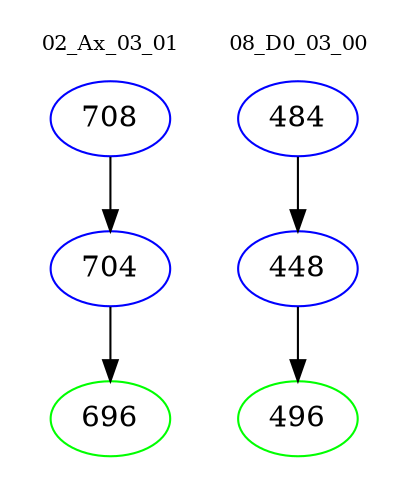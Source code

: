 digraph{
subgraph cluster_0 {
color = white
label = "02_Ax_03_01";
fontsize=10;
T0_708 [label="708", color="blue"]
T0_708 -> T0_704 [color="black"]
T0_704 [label="704", color="blue"]
T0_704 -> T0_696 [color="black"]
T0_696 [label="696", color="green"]
}
subgraph cluster_1 {
color = white
label = "08_D0_03_00";
fontsize=10;
T1_484 [label="484", color="blue"]
T1_484 -> T1_448 [color="black"]
T1_448 [label="448", color="blue"]
T1_448 -> T1_496 [color="black"]
T1_496 [label="496", color="green"]
}
}
